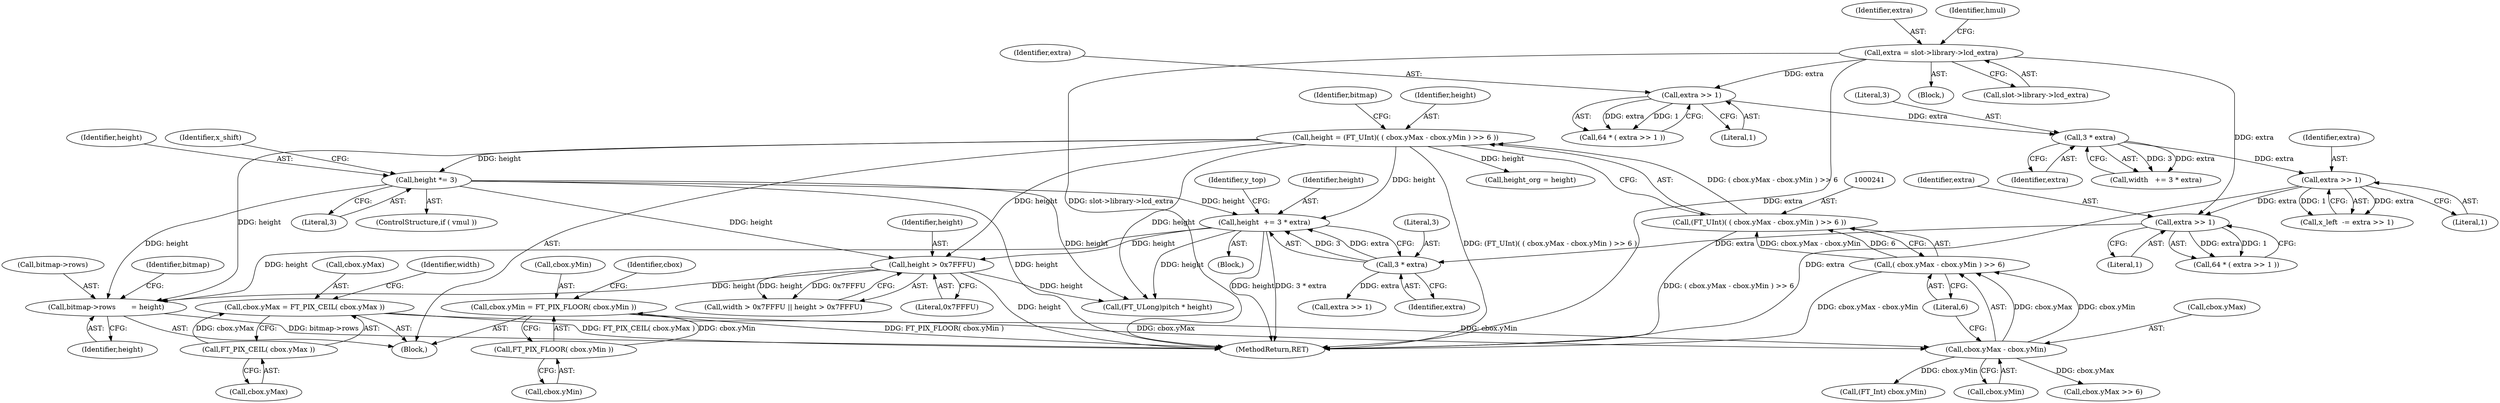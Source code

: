 digraph "0_savannah_6305b869d86ff415a33576df6d43729673c66eee_0@pointer" {
"1000435" [label="(Call,bitmap->rows       = height)"];
"1000308" [label="(Call,height *= 3)"];
"1000238" [label="(Call,height = (FT_UInt)( ( cbox.yMax - cbox.yMin ) >> 6 ))"];
"1000240" [label="(Call,(FT_UInt)( ( cbox.yMax - cbox.yMin ) >> 6 ))"];
"1000242" [label="(Call,( cbox.yMax - cbox.yMin ) >> 6)"];
"1000243" [label="(Call,cbox.yMax - cbox.yMin)"];
"1000217" [label="(Call,cbox.yMax = FT_PIX_CEIL( cbox.yMax ))"];
"1000221" [label="(Call,FT_PIX_CEIL( cbox.yMax ))"];
"1000201" [label="(Call,cbox.yMin = FT_PIX_FLOOR( cbox.yMin ))"];
"1000205" [label="(Call,FT_PIX_FLOOR( cbox.yMin ))"];
"1000393" [label="(Call,height  += 3 * extra)"];
"1000395" [label="(Call,3 * extra)"];
"1000390" [label="(Call,extra >> 1)"];
"1000351" [label="(Call,extra = slot->library->lcd_extra)"];
"1000380" [label="(Call,extra >> 1)"];
"1000370" [label="(Call,3 * extra)"];
"1000365" [label="(Call,extra >> 1)"];
"1000408" [label="(Call,height > 0x7FFFU)"];
"1000653" [label="(MethodReturn,RET)"];
"1000240" [label="(Call,(FT_UInt)( ( cbox.yMax - cbox.yMin ) >> 6 ))"];
"1000217" [label="(Call,cbox.yMax = FT_PIX_CEIL( cbox.yMax ))"];
"1000382" [label="(Literal,1)"];
"1000397" [label="(Identifier,extra)"];
"1000351" [label="(Call,extra = slot->library->lcd_extra)"];
"1000352" [label="(Identifier,extra)"];
"1000370" [label="(Call,3 * extra)"];
"1000243" [label="(Call,cbox.yMax - cbox.yMin)"];
"1000371" [label="(Literal,3)"];
"1000393" [label="(Call,height  += 3 * extra)"];
"1000392" [label="(Literal,1)"];
"1000378" [label="(Call,x_left  -= extra >> 1)"];
"1000201" [label="(Call,cbox.yMin = FT_PIX_FLOOR( cbox.yMin ))"];
"1000250" [label="(Literal,6)"];
"1000320" [label="(Call,(FT_Int) cbox.yMin)"];
"1000365" [label="(Call,extra >> 1)"];
"1000395" [label="(Call,3 * extra)"];
"1000394" [label="(Identifier,height)"];
"1000247" [label="(Call,cbox.yMin)"];
"1000435" [label="(Call,bitmap->rows       = height)"];
"1000211" [label="(Identifier,cbox)"];
"1000309" [label="(Identifier,height)"];
"1000367" [label="(Literal,1)"];
"1000242" [label="(Call,( cbox.yMax - cbox.yMin ) >> 6)"];
"1000456" [label="(Call,(FT_ULong)pitch * height)"];
"1000338" [label="(Call,cbox.yMax >> 6)"];
"1000439" [label="(Identifier,height)"];
"1000205" [label="(Call,FT_PIX_FLOOR( cbox.yMin ))"];
"1000206" [label="(Call,cbox.yMin)"];
"1000391" [label="(Identifier,extra)"];
"1000396" [label="(Literal,3)"];
"1000390" [label="(Call,extra >> 1)"];
"1000239" [label="(Identifier,height)"];
"1000312" [label="(Identifier,x_shift)"];
"1000363" [label="(Call,64 * ( extra >> 1 ))"];
"1000310" [label="(Literal,3)"];
"1000410" [label="(Literal,0x7FFFU)"];
"1000366" [label="(Identifier,extra)"];
"1000372" [label="(Identifier,extra)"];
"1000385" [label="(Block,)"];
"1000381" [label="(Identifier,extra)"];
"1000404" [label="(Call,width > 0x7FFFU || height > 0x7FFFU)"];
"1000222" [label="(Call,cbox.yMax)"];
"1000349" [label="(Block,)"];
"1000359" [label="(Identifier,hmul)"];
"1000399" [label="(Identifier,y_top)"];
"1000238" [label="(Call,height = (FT_UInt)( ( cbox.yMax - cbox.yMin ) >> 6 ))"];
"1000308" [label="(Call,height *= 3)"];
"1000408" [label="(Call,height > 0x7FFFU)"];
"1000442" [label="(Identifier,bitmap)"];
"1000218" [label="(Call,cbox.yMax)"];
"1000400" [label="(Call,extra >> 1)"];
"1000409" [label="(Identifier,height)"];
"1000252" [label="(Identifier,bitmap)"];
"1000436" [label="(Call,bitmap->rows)"];
"1000221" [label="(Call,FT_PIX_CEIL( cbox.yMax ))"];
"1000244" [label="(Call,cbox.yMax)"];
"1000380" [label="(Call,extra >> 1)"];
"1000353" [label="(Call,slot->library->lcd_extra)"];
"1000267" [label="(Call,height_org = height)"];
"1000306" [label="(ControlStructure,if ( vmul ))"];
"1000226" [label="(Identifier,width)"];
"1000123" [label="(Block,)"];
"1000368" [label="(Call,width   += 3 * extra)"];
"1000388" [label="(Call,64 * ( extra >> 1 ))"];
"1000202" [label="(Call,cbox.yMin)"];
"1000435" -> "1000123"  [label="AST: "];
"1000435" -> "1000439"  [label="CFG: "];
"1000436" -> "1000435"  [label="AST: "];
"1000439" -> "1000435"  [label="AST: "];
"1000442" -> "1000435"  [label="CFG: "];
"1000435" -> "1000653"  [label="DDG: bitmap->rows"];
"1000308" -> "1000435"  [label="DDG: height"];
"1000393" -> "1000435"  [label="DDG: height"];
"1000408" -> "1000435"  [label="DDG: height"];
"1000238" -> "1000435"  [label="DDG: height"];
"1000308" -> "1000306"  [label="AST: "];
"1000308" -> "1000310"  [label="CFG: "];
"1000309" -> "1000308"  [label="AST: "];
"1000310" -> "1000308"  [label="AST: "];
"1000312" -> "1000308"  [label="CFG: "];
"1000308" -> "1000653"  [label="DDG: height"];
"1000238" -> "1000308"  [label="DDG: height"];
"1000308" -> "1000393"  [label="DDG: height"];
"1000308" -> "1000408"  [label="DDG: height"];
"1000308" -> "1000456"  [label="DDG: height"];
"1000238" -> "1000123"  [label="AST: "];
"1000238" -> "1000240"  [label="CFG: "];
"1000239" -> "1000238"  [label="AST: "];
"1000240" -> "1000238"  [label="AST: "];
"1000252" -> "1000238"  [label="CFG: "];
"1000238" -> "1000653"  [label="DDG: (FT_UInt)( ( cbox.yMax - cbox.yMin ) >> 6 )"];
"1000240" -> "1000238"  [label="DDG: ( cbox.yMax - cbox.yMin ) >> 6"];
"1000238" -> "1000267"  [label="DDG: height"];
"1000238" -> "1000393"  [label="DDG: height"];
"1000238" -> "1000408"  [label="DDG: height"];
"1000238" -> "1000456"  [label="DDG: height"];
"1000240" -> "1000242"  [label="CFG: "];
"1000241" -> "1000240"  [label="AST: "];
"1000242" -> "1000240"  [label="AST: "];
"1000240" -> "1000653"  [label="DDG: ( cbox.yMax - cbox.yMin ) >> 6"];
"1000242" -> "1000240"  [label="DDG: cbox.yMax - cbox.yMin"];
"1000242" -> "1000240"  [label="DDG: 6"];
"1000242" -> "1000250"  [label="CFG: "];
"1000243" -> "1000242"  [label="AST: "];
"1000250" -> "1000242"  [label="AST: "];
"1000242" -> "1000653"  [label="DDG: cbox.yMax - cbox.yMin"];
"1000243" -> "1000242"  [label="DDG: cbox.yMax"];
"1000243" -> "1000242"  [label="DDG: cbox.yMin"];
"1000243" -> "1000247"  [label="CFG: "];
"1000244" -> "1000243"  [label="AST: "];
"1000247" -> "1000243"  [label="AST: "];
"1000250" -> "1000243"  [label="CFG: "];
"1000217" -> "1000243"  [label="DDG: cbox.yMax"];
"1000201" -> "1000243"  [label="DDG: cbox.yMin"];
"1000243" -> "1000320"  [label="DDG: cbox.yMin"];
"1000243" -> "1000338"  [label="DDG: cbox.yMax"];
"1000217" -> "1000123"  [label="AST: "];
"1000217" -> "1000221"  [label="CFG: "];
"1000218" -> "1000217"  [label="AST: "];
"1000221" -> "1000217"  [label="AST: "];
"1000226" -> "1000217"  [label="CFG: "];
"1000217" -> "1000653"  [label="DDG: FT_PIX_CEIL( cbox.yMax )"];
"1000221" -> "1000217"  [label="DDG: cbox.yMax"];
"1000221" -> "1000222"  [label="CFG: "];
"1000222" -> "1000221"  [label="AST: "];
"1000201" -> "1000123"  [label="AST: "];
"1000201" -> "1000205"  [label="CFG: "];
"1000202" -> "1000201"  [label="AST: "];
"1000205" -> "1000201"  [label="AST: "];
"1000211" -> "1000201"  [label="CFG: "];
"1000201" -> "1000653"  [label="DDG: FT_PIX_FLOOR( cbox.yMin )"];
"1000205" -> "1000201"  [label="DDG: cbox.yMin"];
"1000205" -> "1000206"  [label="CFG: "];
"1000206" -> "1000205"  [label="AST: "];
"1000393" -> "1000385"  [label="AST: "];
"1000393" -> "1000395"  [label="CFG: "];
"1000394" -> "1000393"  [label="AST: "];
"1000395" -> "1000393"  [label="AST: "];
"1000399" -> "1000393"  [label="CFG: "];
"1000393" -> "1000653"  [label="DDG: height"];
"1000393" -> "1000653"  [label="DDG: 3 * extra"];
"1000395" -> "1000393"  [label="DDG: 3"];
"1000395" -> "1000393"  [label="DDG: extra"];
"1000393" -> "1000408"  [label="DDG: height"];
"1000393" -> "1000456"  [label="DDG: height"];
"1000395" -> "1000397"  [label="CFG: "];
"1000396" -> "1000395"  [label="AST: "];
"1000397" -> "1000395"  [label="AST: "];
"1000390" -> "1000395"  [label="DDG: extra"];
"1000395" -> "1000400"  [label="DDG: extra"];
"1000390" -> "1000388"  [label="AST: "];
"1000390" -> "1000392"  [label="CFG: "];
"1000391" -> "1000390"  [label="AST: "];
"1000392" -> "1000390"  [label="AST: "];
"1000388" -> "1000390"  [label="CFG: "];
"1000390" -> "1000388"  [label="DDG: extra"];
"1000390" -> "1000388"  [label="DDG: 1"];
"1000351" -> "1000390"  [label="DDG: extra"];
"1000380" -> "1000390"  [label="DDG: extra"];
"1000351" -> "1000349"  [label="AST: "];
"1000351" -> "1000353"  [label="CFG: "];
"1000352" -> "1000351"  [label="AST: "];
"1000353" -> "1000351"  [label="AST: "];
"1000359" -> "1000351"  [label="CFG: "];
"1000351" -> "1000653"  [label="DDG: slot->library->lcd_extra"];
"1000351" -> "1000653"  [label="DDG: extra"];
"1000351" -> "1000365"  [label="DDG: extra"];
"1000380" -> "1000378"  [label="AST: "];
"1000380" -> "1000382"  [label="CFG: "];
"1000381" -> "1000380"  [label="AST: "];
"1000382" -> "1000380"  [label="AST: "];
"1000378" -> "1000380"  [label="CFG: "];
"1000380" -> "1000653"  [label="DDG: extra"];
"1000380" -> "1000378"  [label="DDG: extra"];
"1000380" -> "1000378"  [label="DDG: 1"];
"1000370" -> "1000380"  [label="DDG: extra"];
"1000370" -> "1000368"  [label="AST: "];
"1000370" -> "1000372"  [label="CFG: "];
"1000371" -> "1000370"  [label="AST: "];
"1000372" -> "1000370"  [label="AST: "];
"1000368" -> "1000370"  [label="CFG: "];
"1000370" -> "1000368"  [label="DDG: 3"];
"1000370" -> "1000368"  [label="DDG: extra"];
"1000365" -> "1000370"  [label="DDG: extra"];
"1000365" -> "1000363"  [label="AST: "];
"1000365" -> "1000367"  [label="CFG: "];
"1000366" -> "1000365"  [label="AST: "];
"1000367" -> "1000365"  [label="AST: "];
"1000363" -> "1000365"  [label="CFG: "];
"1000365" -> "1000363"  [label="DDG: extra"];
"1000365" -> "1000363"  [label="DDG: 1"];
"1000408" -> "1000404"  [label="AST: "];
"1000408" -> "1000410"  [label="CFG: "];
"1000409" -> "1000408"  [label="AST: "];
"1000410" -> "1000408"  [label="AST: "];
"1000404" -> "1000408"  [label="CFG: "];
"1000408" -> "1000653"  [label="DDG: height"];
"1000408" -> "1000404"  [label="DDG: height"];
"1000408" -> "1000404"  [label="DDG: 0x7FFFU"];
"1000408" -> "1000456"  [label="DDG: height"];
}
